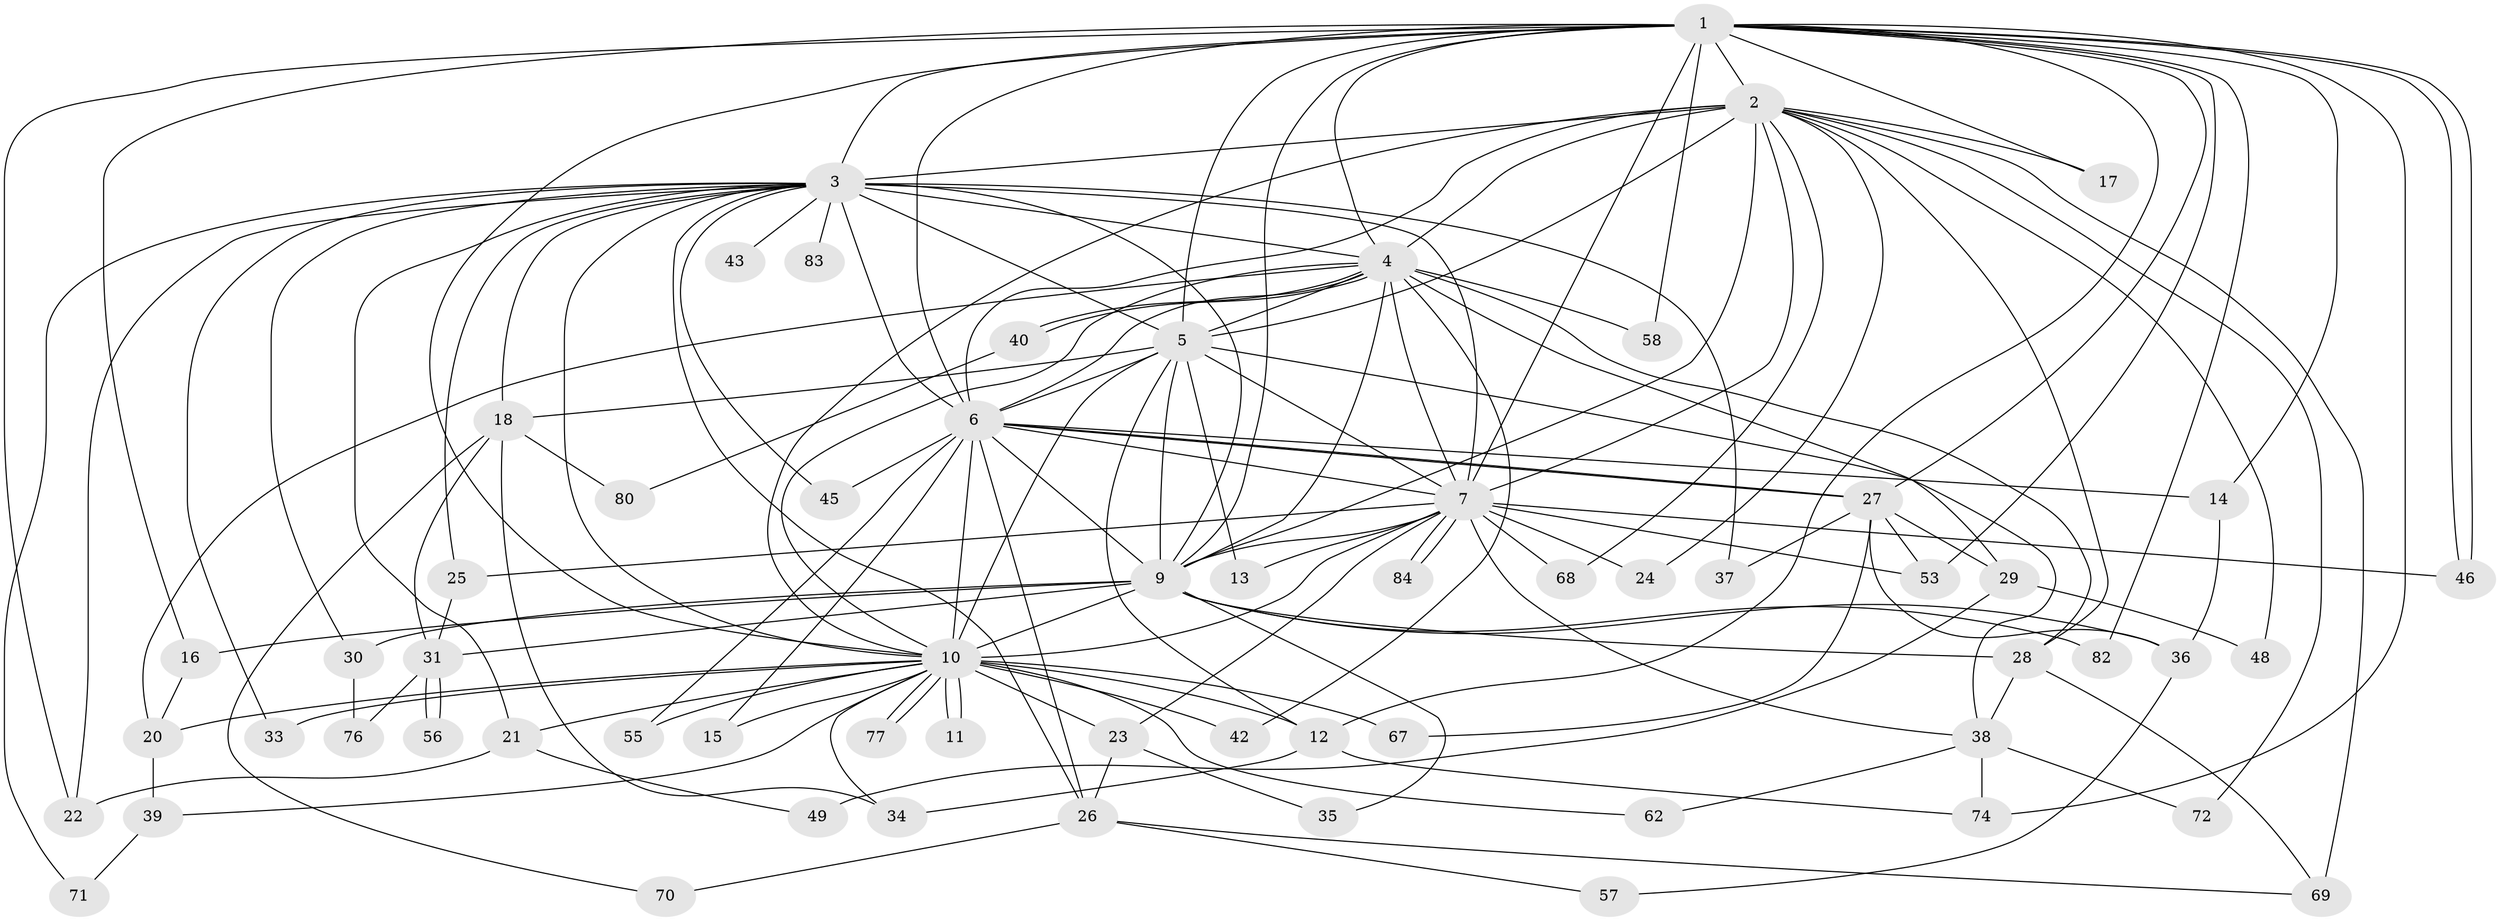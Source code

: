 // Generated by graph-tools (version 1.1) at 2025/23/03/03/25 07:23:36]
// undirected, 62 vertices, 154 edges
graph export_dot {
graph [start="1"]
  node [color=gray90,style=filled];
  1 [super="+65"];
  2 [super="+54"];
  3 [super="+8"];
  4 [super="+19"];
  5;
  6 [super="+64"];
  7 [super="+59"];
  9 [super="+66"];
  10 [super="+50"];
  11;
  12 [super="+41"];
  13;
  14;
  15;
  16 [super="+47"];
  17;
  18;
  20 [super="+75"];
  21 [super="+86"];
  22;
  23;
  24;
  25;
  26 [super="+51"];
  27 [super="+32"];
  28 [super="+60"];
  29 [super="+78"];
  30;
  31 [super="+52"];
  33;
  34 [super="+44"];
  35;
  36 [super="+61"];
  37;
  38 [super="+73"];
  39;
  40;
  42;
  43;
  45;
  46 [super="+79"];
  48;
  49;
  53 [super="+63"];
  55;
  56;
  57;
  58;
  62;
  67;
  68;
  69 [super="+85"];
  70;
  71;
  72;
  74 [super="+81"];
  76;
  77;
  80;
  82;
  83;
  84;
  1 -- 2 [weight=2];
  1 -- 3 [weight=2];
  1 -- 4;
  1 -- 5;
  1 -- 6;
  1 -- 7;
  1 -- 9;
  1 -- 10;
  1 -- 12;
  1 -- 14;
  1 -- 16;
  1 -- 17;
  1 -- 46;
  1 -- 46;
  1 -- 58;
  1 -- 74;
  1 -- 82;
  1 -- 27;
  1 -- 22;
  1 -- 53;
  2 -- 3 [weight=2];
  2 -- 4;
  2 -- 5;
  2 -- 6;
  2 -- 7;
  2 -- 9;
  2 -- 10;
  2 -- 17;
  2 -- 24;
  2 -- 28;
  2 -- 48;
  2 -- 68;
  2 -- 72;
  2 -- 69;
  3 -- 4 [weight=2];
  3 -- 5 [weight=2];
  3 -- 6 [weight=3];
  3 -- 7 [weight=2];
  3 -- 9 [weight=2];
  3 -- 10 [weight=2];
  3 -- 22 [weight=2];
  3 -- 33;
  3 -- 37;
  3 -- 43 [weight=2];
  3 -- 45;
  3 -- 83 [weight=2];
  3 -- 71;
  3 -- 18;
  3 -- 21;
  3 -- 25;
  3 -- 26;
  3 -- 30;
  4 -- 5;
  4 -- 6;
  4 -- 7;
  4 -- 9;
  4 -- 10 [weight=2];
  4 -- 20;
  4 -- 29;
  4 -- 40;
  4 -- 40;
  4 -- 42;
  4 -- 58;
  4 -- 28;
  5 -- 6;
  5 -- 7;
  5 -- 9;
  5 -- 10 [weight=2];
  5 -- 13;
  5 -- 18;
  5 -- 38;
  5 -- 12;
  6 -- 7;
  6 -- 9;
  6 -- 10;
  6 -- 14;
  6 -- 15;
  6 -- 27;
  6 -- 27;
  6 -- 45;
  6 -- 55;
  6 -- 26;
  7 -- 9;
  7 -- 10 [weight=2];
  7 -- 13;
  7 -- 23;
  7 -- 24;
  7 -- 25;
  7 -- 38;
  7 -- 53;
  7 -- 68;
  7 -- 84;
  7 -- 84;
  7 -- 46;
  9 -- 10;
  9 -- 16 [weight=2];
  9 -- 30;
  9 -- 31;
  9 -- 35;
  9 -- 36;
  9 -- 82;
  9 -- 28;
  10 -- 11;
  10 -- 11;
  10 -- 12;
  10 -- 15;
  10 -- 21;
  10 -- 23;
  10 -- 33;
  10 -- 39;
  10 -- 42;
  10 -- 55;
  10 -- 62;
  10 -- 67;
  10 -- 77;
  10 -- 77;
  10 -- 34;
  10 -- 20;
  12 -- 34;
  12 -- 74;
  14 -- 36;
  16 -- 20;
  18 -- 31;
  18 -- 34;
  18 -- 70;
  18 -- 80;
  20 -- 39;
  21 -- 49;
  21 -- 22;
  23 -- 26;
  23 -- 35;
  25 -- 31;
  26 -- 57;
  26 -- 69;
  26 -- 70;
  27 -- 29;
  27 -- 36;
  27 -- 37;
  27 -- 53;
  27 -- 67;
  28 -- 69;
  28 -- 38 [weight=2];
  29 -- 48;
  29 -- 49 [weight=2];
  30 -- 76;
  31 -- 56;
  31 -- 56;
  31 -- 76;
  36 -- 57;
  38 -- 62;
  38 -- 72;
  38 -- 74;
  39 -- 71;
  40 -- 80;
}
